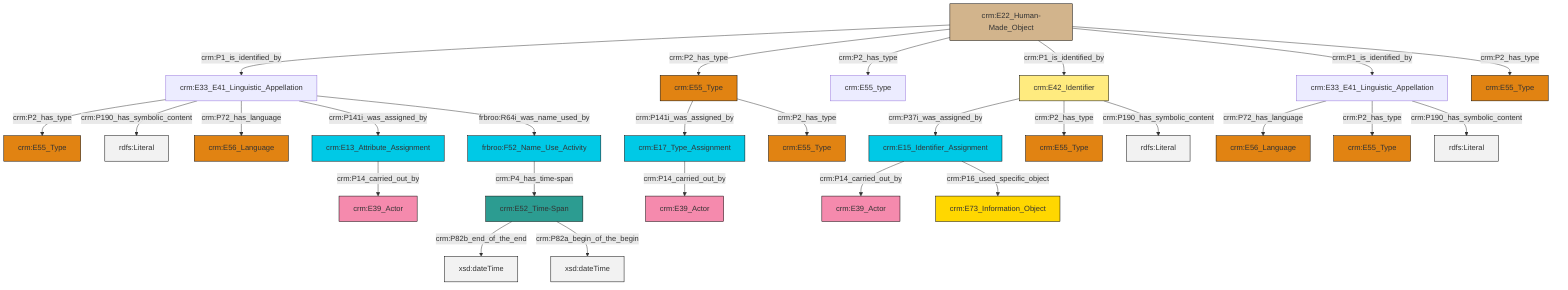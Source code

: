 graph TD
classDef Literal fill:#f2f2f2,stroke:#000000;
classDef CRM_Entity fill:#FFFFFF,stroke:#000000;
classDef Temporal_Entity fill:#00C9E6, stroke:#000000;
classDef Type fill:#E18312, stroke:#000000;
classDef Time-Span fill:#2C9C91, stroke:#000000;
classDef Appellation fill:#FFEB7F, stroke:#000000;
classDef Place fill:#008836, stroke:#000000;
classDef Persistent_Item fill:#B266B2, stroke:#000000;
classDef Conceptual_Object fill:#FFD700, stroke:#000000;
classDef Physical_Thing fill:#D2B48C, stroke:#000000;
classDef Actor fill:#f58aad, stroke:#000000;
classDef PC_Classes fill:#4ce600, stroke:#000000;
classDef Multi fill:#cccccc,stroke:#000000;

8["crm:E33_E41_Linguistic_Appellation"]:::Default -->|crm:P2_has_type| 4["crm:E55_Type"]:::Type
11["crm:E22_Human-Made_Object"]:::Physical_Thing -->|crm:P1_is_identified_by| 8["crm:E33_E41_Linguistic_Appellation"]:::Default
14["crm:E42_Identifier"]:::Appellation -->|crm:P37i_was_assigned_by| 15["crm:E15_Identifier_Assignment"]:::Temporal_Entity
16["crm:E55_Type"]:::Type -->|crm:P141i_was_assigned_by| 17["crm:E17_Type_Assignment"]:::Temporal_Entity
20["crm:E33_E41_Linguistic_Appellation"]:::Default -->|crm:P72_has_language| 2["crm:E56_Language"]:::Type
17["crm:E17_Type_Assignment"]:::Temporal_Entity -->|crm:P14_carried_out_by| 24["crm:E39_Actor"]:::Actor
14["crm:E42_Identifier"]:::Appellation -->|crm:P2_has_type| 26["crm:E55_Type"]:::Type
20["crm:E33_E41_Linguistic_Appellation"]:::Default -->|crm:P2_has_type| 27["crm:E55_Type"]:::Type
11["crm:E22_Human-Made_Object"]:::Physical_Thing -->|crm:P2_has_type| 16["crm:E55_Type"]:::Type
8["crm:E33_E41_Linguistic_Appellation"]:::Default -->|crm:P190_has_symbolic_content| 29[rdfs:Literal]:::Literal
11["crm:E22_Human-Made_Object"]:::Physical_Thing -->|crm:P2_has_type| 31["crm:E55_type"]:::Default
8["crm:E33_E41_Linguistic_Appellation"]:::Default -->|crm:P72_has_language| 32["crm:E56_Language"]:::Type
11["crm:E22_Human-Made_Object"]:::Physical_Thing -->|crm:P1_is_identified_by| 14["crm:E42_Identifier"]:::Appellation
11["crm:E22_Human-Made_Object"]:::Physical_Thing -->|crm:P1_is_identified_by| 20["crm:E33_E41_Linguistic_Appellation"]:::Default
18["crm:E13_Attribute_Assignment"]:::Temporal_Entity -->|crm:P14_carried_out_by| 34["crm:E39_Actor"]:::Actor
6["frbroo:F52_Name_Use_Activity"]:::Temporal_Entity -->|crm:P4_has_time-span| 9["crm:E52_Time-Span"]:::Time-Span
15["crm:E15_Identifier_Assignment"]:::Temporal_Entity -->|crm:P14_carried_out_by| 0["crm:E39_Actor"]:::Actor
8["crm:E33_E41_Linguistic_Appellation"]:::Default -->|crm:P141i_was_assigned_by| 18["crm:E13_Attribute_Assignment"]:::Temporal_Entity
20["crm:E33_E41_Linguistic_Appellation"]:::Default -->|crm:P190_has_symbolic_content| 39[rdfs:Literal]:::Literal
9["crm:E52_Time-Span"]:::Time-Span -->|crm:P82b_end_of_the_end| 40[xsd:dateTime]:::Literal
11["crm:E22_Human-Made_Object"]:::Physical_Thing -->|crm:P2_has_type| 42["crm:E55_Type"]:::Type
16["crm:E55_Type"]:::Type -->|crm:P2_has_type| 12["crm:E55_Type"]:::Type
8["crm:E33_E41_Linguistic_Appellation"]:::Default -->|frbroo:R64i_was_name_used_by| 6["frbroo:F52_Name_Use_Activity"]:::Temporal_Entity
14["crm:E42_Identifier"]:::Appellation -->|crm:P190_has_symbolic_content| 46[rdfs:Literal]:::Literal
9["crm:E52_Time-Span"]:::Time-Span -->|crm:P82a_begin_of_the_begin| 47[xsd:dateTime]:::Literal
15["crm:E15_Identifier_Assignment"]:::Temporal_Entity -->|crm:P16_used_specific_object| 48["crm:E73_Information_Object"]:::Conceptual_Object